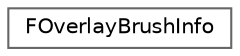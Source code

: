 digraph "Graphical Class Hierarchy"
{
 // INTERACTIVE_SVG=YES
 // LATEX_PDF_SIZE
  bgcolor="transparent";
  edge [fontname=Helvetica,fontsize=10,labelfontname=Helvetica,labelfontsize=10];
  node [fontname=Helvetica,fontsize=10,shape=box,height=0.2,width=0.4];
  rankdir="LR";
  Node0 [id="Node000000",label="FOverlayBrushInfo",height=0.2,width=0.4,color="grey40", fillcolor="white", style="filled",URL="$d1/d02/structFOverlayBrushInfo.html",tooltip=" "];
}
